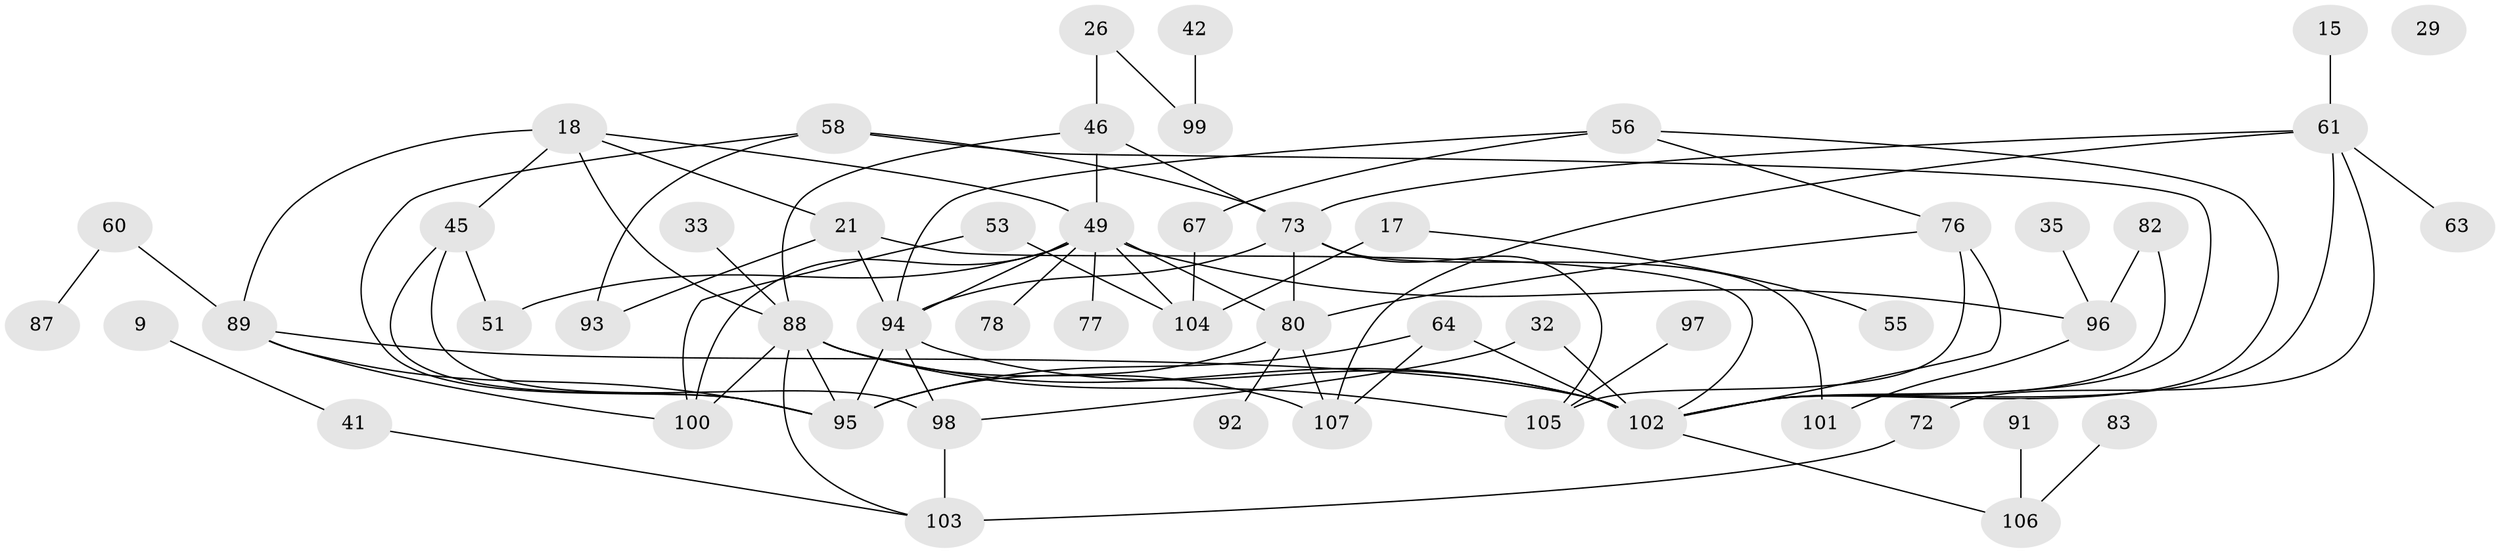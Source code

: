 // original degree distribution, {3: 0.2523364485981308, 2: 0.27102803738317754, 4: 0.14018691588785046, 1: 0.16822429906542055, 5: 0.08411214953271028, 6: 0.056074766355140186, 0: 0.009345794392523364, 7: 0.018691588785046728}
// Generated by graph-tools (version 1.1) at 2025/40/03/09/25 04:40:52]
// undirected, 53 vertices, 86 edges
graph export_dot {
graph [start="1"]
  node [color=gray90,style=filled];
  9;
  15;
  17;
  18 [super="+4"];
  21;
  26;
  29;
  32;
  33;
  35;
  41;
  42;
  45;
  46 [super="+6"];
  49 [super="+11+24+30+48"];
  51;
  53;
  55;
  56;
  58;
  60;
  61 [super="+34+38+39"];
  63;
  64;
  67 [super="+50"];
  72;
  73 [super="+44+2"];
  76;
  77;
  78;
  80 [super="+3+74"];
  82;
  83;
  87;
  88 [super="+25+65+84"];
  89 [super="+36+57"];
  91;
  92;
  93;
  94 [super="+22+68"];
  95 [super="+79+1+85"];
  96;
  97;
  98 [super="+75"];
  99;
  100 [super="+8+54+71"];
  101 [super="+5+69"];
  102 [super="+12+86+66"];
  103;
  104;
  105 [super="+62"];
  106 [super="+19+23+70"];
  107 [super="+90"];
  9 -- 41;
  15 -- 61;
  17 -- 55;
  17 -- 104;
  18 -- 21 [weight=2];
  18 -- 45;
  18 -- 88 [weight=2];
  18 -- 89;
  18 -- 49;
  21 -- 93;
  21 -- 94 [weight=2];
  21 -- 102;
  26 -- 46;
  26 -- 99;
  32 -- 98;
  32 -- 102;
  33 -- 88;
  35 -- 96;
  41 -- 103;
  42 -- 99;
  45 -- 51;
  45 -- 98;
  45 -- 95;
  46 -- 73;
  46 -- 88;
  46 -- 49;
  49 -- 51;
  49 -- 94 [weight=2];
  49 -- 96;
  49 -- 104;
  49 -- 77;
  49 -- 78;
  49 -- 100;
  49 -- 80;
  53 -- 104;
  53 -- 100;
  56 -- 67;
  56 -- 76;
  56 -- 94;
  56 -- 102;
  58 -- 93;
  58 -- 73;
  58 -- 102;
  58 -- 95;
  60 -- 87;
  60 -- 89;
  61 -- 63;
  61 -- 72;
  61 -- 73;
  61 -- 102;
  61 -- 107;
  64 -- 102;
  64 -- 95;
  64 -- 107;
  67 -- 104;
  72 -- 103;
  73 -- 101 [weight=2];
  73 -- 105;
  73 -- 94;
  73 -- 80;
  76 -- 102;
  76 -- 105 [weight=2];
  76 -- 80;
  80 -- 92;
  80 -- 107;
  80 -- 95;
  82 -- 96;
  82 -- 102;
  83 -- 106;
  88 -- 107 [weight=2];
  88 -- 100 [weight=2];
  88 -- 102 [weight=3];
  88 -- 103;
  88 -- 105;
  88 -- 95;
  89 -- 102 [weight=3];
  89 -- 95 [weight=2];
  89 -- 100;
  91 -- 106;
  94 -- 95 [weight=2];
  94 -- 102 [weight=2];
  94 -- 98;
  96 -- 101;
  97 -- 105;
  98 -- 103 [weight=2];
  102 -- 106;
}
